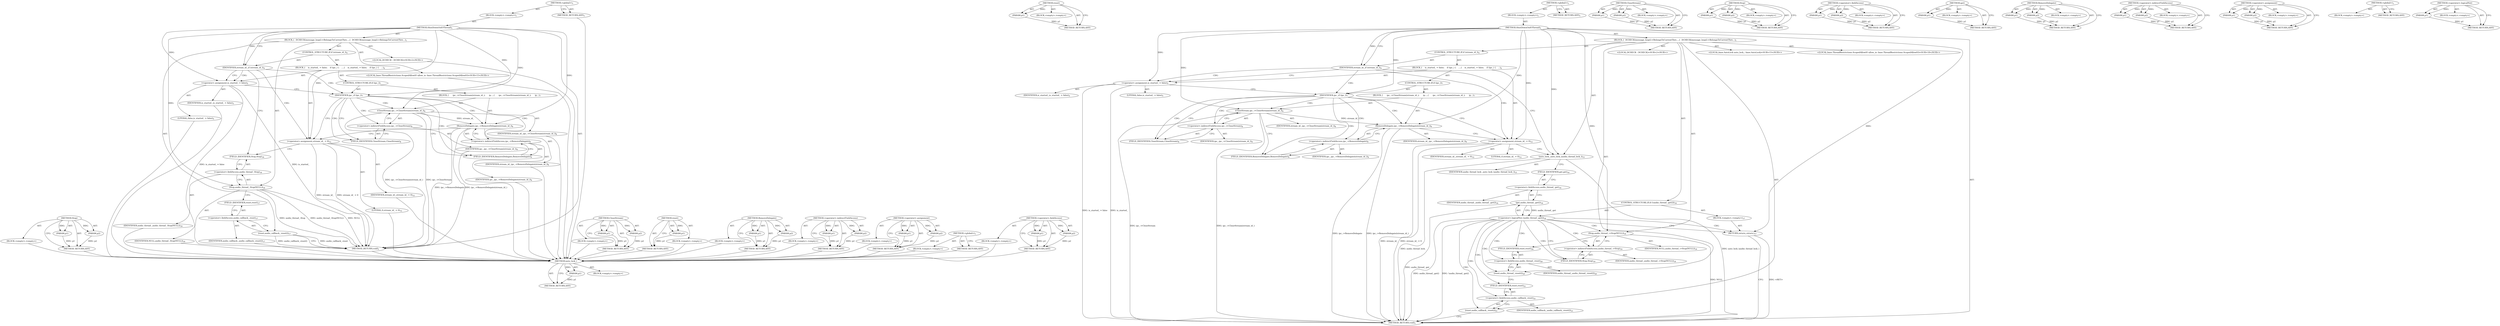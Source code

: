 digraph "&lt;operator&gt;.fieldAccess" {
vulnerable_103 [label=<(METHOD,auto_lock_)>];
vulnerable_104 [label=<(PARAM,p1)>];
vulnerable_105 [label=<(BLOCK,&lt;empty&gt;,&lt;empty&gt;)>];
vulnerable_106 [label=<(METHOD_RETURN,ANY)>];
vulnerable_125 [label=<(METHOD,reset)>];
vulnerable_126 [label=<(PARAM,p1)>];
vulnerable_127 [label=<(BLOCK,&lt;empty&gt;,&lt;empty&gt;)>];
vulnerable_128 [label=<(METHOD_RETURN,ANY)>];
vulnerable_6 [label=<(METHOD,&lt;global&gt;)<SUB>1</SUB>>];
vulnerable_7 [label=<(BLOCK,&lt;empty&gt;,&lt;empty&gt;)<SUB>1</SUB>>];
vulnerable_8 [label=<(METHOD,ShutDownOnIOThread)<SUB>1</SUB>>];
vulnerable_9 [label=<(BLOCK,{
  DCHECK(message_loop()-&gt;BelongsToCurrentThre...,{
  DCHECK(message_loop()-&gt;BelongsToCurrentThre...)<SUB>1</SUB>>];
vulnerable_10 [label="<(LOCAL,DCHECK : DCHECK)<SUB>2</SUB>>"];
vulnerable_11 [label=<(CONTROL_STRUCTURE,IF,if (stream_id_))<SUB>4</SUB>>];
vulnerable_12 [label=<(IDENTIFIER,stream_id_,if (stream_id_))<SUB>4</SUB>>];
vulnerable_13 [label=<(BLOCK,{
    is_started_ = false;

    if (ipc_) {
   ...,{
    is_started_ = false;

    if (ipc_) {
   ...)<SUB>4</SUB>>];
vulnerable_14 [label=<(&lt;operator&gt;.assignment,is_started_ = false)<SUB>5</SUB>>];
vulnerable_15 [label=<(IDENTIFIER,is_started_,is_started_ = false)<SUB>5</SUB>>];
vulnerable_16 [label=<(LITERAL,false,is_started_ = false)<SUB>5</SUB>>];
vulnerable_17 [label=<(CONTROL_STRUCTURE,IF,if (ipc_))<SUB>7</SUB>>];
vulnerable_18 [label=<(IDENTIFIER,ipc_,if (ipc_))<SUB>7</SUB>>];
vulnerable_19 [label=<(BLOCK,{
      ipc_-&gt;CloseStream(stream_id_);
      ip...,{
      ipc_-&gt;CloseStream(stream_id_);
      ip...)<SUB>7</SUB>>];
vulnerable_20 [label=<(CloseStream,ipc_-&gt;CloseStream(stream_id_))<SUB>8</SUB>>];
vulnerable_21 [label=<(&lt;operator&gt;.indirectFieldAccess,ipc_-&gt;CloseStream)<SUB>8</SUB>>];
vulnerable_22 [label=<(IDENTIFIER,ipc_,ipc_-&gt;CloseStream(stream_id_))<SUB>8</SUB>>];
vulnerable_23 [label=<(FIELD_IDENTIFIER,CloseStream,CloseStream)<SUB>8</SUB>>];
vulnerable_24 [label=<(IDENTIFIER,stream_id_,ipc_-&gt;CloseStream(stream_id_))<SUB>8</SUB>>];
vulnerable_25 [label=<(RemoveDelegate,ipc_-&gt;RemoveDelegate(stream_id_))<SUB>9</SUB>>];
vulnerable_26 [label=<(&lt;operator&gt;.indirectFieldAccess,ipc_-&gt;RemoveDelegate)<SUB>9</SUB>>];
vulnerable_27 [label=<(IDENTIFIER,ipc_,ipc_-&gt;RemoveDelegate(stream_id_))<SUB>9</SUB>>];
vulnerable_28 [label=<(FIELD_IDENTIFIER,RemoveDelegate,RemoveDelegate)<SUB>9</SUB>>];
vulnerable_29 [label=<(IDENTIFIER,stream_id_,ipc_-&gt;RemoveDelegate(stream_id_))<SUB>9</SUB>>];
vulnerable_30 [label=<(&lt;operator&gt;.assignment,stream_id_ = 0)<SUB>12</SUB>>];
vulnerable_31 [label=<(IDENTIFIER,stream_id_,stream_id_ = 0)<SUB>12</SUB>>];
vulnerable_32 [label=<(LITERAL,0,stream_id_ = 0)<SUB>12</SUB>>];
vulnerable_33 [label="<(LOCAL,base.AutoLock auto_lock_: base.AutoLock)<SUB>15</SUB>>"];
vulnerable_34 [label=<(auto_lock_,auto_lock_(audio_thread_lock_))<SUB>15</SUB>>];
vulnerable_35 [label=<(IDENTIFIER,audio_thread_lock_,auto_lock_(audio_thread_lock_))<SUB>15</SUB>>];
vulnerable_36 [label=<(CONTROL_STRUCTURE,IF,if (!audio_thread_.get()))<SUB>16</SUB>>];
vulnerable_37 [label=<(&lt;operator&gt;.logicalNot,!audio_thread_.get())<SUB>16</SUB>>];
vulnerable_38 [label=<(get,audio_thread_.get())<SUB>16</SUB>>];
vulnerable_39 [label=<(&lt;operator&gt;.fieldAccess,audio_thread_.get)<SUB>16</SUB>>];
vulnerable_40 [label=<(IDENTIFIER,audio_thread_,audio_thread_.get())<SUB>16</SUB>>];
vulnerable_41 [label=<(FIELD_IDENTIFIER,get,get)<SUB>16</SUB>>];
vulnerable_42 [label=<(BLOCK,&lt;empty&gt;,&lt;empty&gt;)<SUB>17</SUB>>];
vulnerable_43 [label=<(RETURN,return;,return;)<SUB>17</SUB>>];
vulnerable_44 [label="<(LOCAL,base.ThreadRestrictions.ScopedAllowIO allow_io: base.ThreadRestrictions.ScopedAllowIO)<SUB>18</SUB>>"];
vulnerable_45 [label=<(Stop,audio_thread_-&gt;Stop(NULL))<SUB>19</SUB>>];
vulnerable_46 [label=<(&lt;operator&gt;.indirectFieldAccess,audio_thread_-&gt;Stop)<SUB>19</SUB>>];
vulnerable_47 [label=<(IDENTIFIER,audio_thread_,audio_thread_-&gt;Stop(NULL))<SUB>19</SUB>>];
vulnerable_48 [label=<(FIELD_IDENTIFIER,Stop,Stop)<SUB>19</SUB>>];
vulnerable_49 [label=<(IDENTIFIER,NULL,audio_thread_-&gt;Stop(NULL))<SUB>19</SUB>>];
vulnerable_50 [label=<(reset,audio_thread_.reset())<SUB>20</SUB>>];
vulnerable_51 [label=<(&lt;operator&gt;.fieldAccess,audio_thread_.reset)<SUB>20</SUB>>];
vulnerable_52 [label=<(IDENTIFIER,audio_thread_,audio_thread_.reset())<SUB>20</SUB>>];
vulnerable_53 [label=<(FIELD_IDENTIFIER,reset,reset)<SUB>20</SUB>>];
vulnerable_54 [label=<(reset,audio_callback_.reset())<SUB>21</SUB>>];
vulnerable_55 [label=<(&lt;operator&gt;.fieldAccess,audio_callback_.reset)<SUB>21</SUB>>];
vulnerable_56 [label=<(IDENTIFIER,audio_callback_,audio_callback_.reset())<SUB>21</SUB>>];
vulnerable_57 [label=<(FIELD_IDENTIFIER,reset,reset)<SUB>21</SUB>>];
vulnerable_58 [label=<(METHOD_RETURN,void)<SUB>1</SUB>>];
vulnerable_60 [label=<(METHOD_RETURN,ANY)<SUB>1</SUB>>];
vulnerable_88 [label=<(METHOD,CloseStream)>];
vulnerable_89 [label=<(PARAM,p1)>];
vulnerable_90 [label=<(PARAM,p2)>];
vulnerable_91 [label=<(BLOCK,&lt;empty&gt;,&lt;empty&gt;)>];
vulnerable_92 [label=<(METHOD_RETURN,ANY)>];
vulnerable_120 [label=<(METHOD,Stop)>];
vulnerable_121 [label=<(PARAM,p1)>];
vulnerable_122 [label=<(PARAM,p2)>];
vulnerable_123 [label=<(BLOCK,&lt;empty&gt;,&lt;empty&gt;)>];
vulnerable_124 [label=<(METHOD_RETURN,ANY)>];
vulnerable_115 [label=<(METHOD,&lt;operator&gt;.fieldAccess)>];
vulnerable_116 [label=<(PARAM,p1)>];
vulnerable_117 [label=<(PARAM,p2)>];
vulnerable_118 [label=<(BLOCK,&lt;empty&gt;,&lt;empty&gt;)>];
vulnerable_119 [label=<(METHOD_RETURN,ANY)>];
vulnerable_111 [label=<(METHOD,get)>];
vulnerable_112 [label=<(PARAM,p1)>];
vulnerable_113 [label=<(BLOCK,&lt;empty&gt;,&lt;empty&gt;)>];
vulnerable_114 [label=<(METHOD_RETURN,ANY)>];
vulnerable_98 [label=<(METHOD,RemoveDelegate)>];
vulnerable_99 [label=<(PARAM,p1)>];
vulnerable_100 [label=<(PARAM,p2)>];
vulnerable_101 [label=<(BLOCK,&lt;empty&gt;,&lt;empty&gt;)>];
vulnerable_102 [label=<(METHOD_RETURN,ANY)>];
vulnerable_93 [label=<(METHOD,&lt;operator&gt;.indirectFieldAccess)>];
vulnerable_94 [label=<(PARAM,p1)>];
vulnerable_95 [label=<(PARAM,p2)>];
vulnerable_96 [label=<(BLOCK,&lt;empty&gt;,&lt;empty&gt;)>];
vulnerable_97 [label=<(METHOD_RETURN,ANY)>];
vulnerable_83 [label=<(METHOD,&lt;operator&gt;.assignment)>];
vulnerable_84 [label=<(PARAM,p1)>];
vulnerable_85 [label=<(PARAM,p2)>];
vulnerable_86 [label=<(BLOCK,&lt;empty&gt;,&lt;empty&gt;)>];
vulnerable_87 [label=<(METHOD_RETURN,ANY)>];
vulnerable_77 [label=<(METHOD,&lt;global&gt;)<SUB>1</SUB>>];
vulnerable_78 [label=<(BLOCK,&lt;empty&gt;,&lt;empty&gt;)>];
vulnerable_79 [label=<(METHOD_RETURN,ANY)>];
vulnerable_107 [label=<(METHOD,&lt;operator&gt;.logicalNot)>];
vulnerable_108 [label=<(PARAM,p1)>];
vulnerable_109 [label=<(BLOCK,&lt;empty&gt;,&lt;empty&gt;)>];
vulnerable_110 [label=<(METHOD_RETURN,ANY)>];
fixed_86 [label=<(METHOD,Stop)>];
fixed_87 [label=<(PARAM,p1)>];
fixed_88 [label=<(PARAM,p2)>];
fixed_89 [label=<(BLOCK,&lt;empty&gt;,&lt;empty&gt;)>];
fixed_90 [label=<(METHOD_RETURN,ANY)>];
fixed_6 [label=<(METHOD,&lt;global&gt;)<SUB>1</SUB>>];
fixed_7 [label=<(BLOCK,&lt;empty&gt;,&lt;empty&gt;)<SUB>1</SUB>>];
fixed_8 [label=<(METHOD,ShutDownOnIOThread)<SUB>1</SUB>>];
fixed_9 [label=<(BLOCK,{
  DCHECK(message_loop()-&gt;BelongsToCurrentThre...,{
  DCHECK(message_loop()-&gt;BelongsToCurrentThre...)<SUB>1</SUB>>];
fixed_10 [label="<(LOCAL,DCHECK : DCHECK)<SUB>2</SUB>>"];
fixed_11 [label=<(CONTROL_STRUCTURE,IF,if (stream_id_))<SUB>4</SUB>>];
fixed_12 [label=<(IDENTIFIER,stream_id_,if (stream_id_))<SUB>4</SUB>>];
fixed_13 [label=<(BLOCK,{
    is_started_ = false;

    if (ipc_) {
   ...,{
    is_started_ = false;

    if (ipc_) {
   ...)<SUB>4</SUB>>];
fixed_14 [label=<(&lt;operator&gt;.assignment,is_started_ = false)<SUB>5</SUB>>];
fixed_15 [label=<(IDENTIFIER,is_started_,is_started_ = false)<SUB>5</SUB>>];
fixed_16 [label=<(LITERAL,false,is_started_ = false)<SUB>5</SUB>>];
fixed_17 [label=<(CONTROL_STRUCTURE,IF,if (ipc_))<SUB>7</SUB>>];
fixed_18 [label=<(IDENTIFIER,ipc_,if (ipc_))<SUB>7</SUB>>];
fixed_19 [label=<(BLOCK,{
      ipc_-&gt;CloseStream(stream_id_);
      ip...,{
      ipc_-&gt;CloseStream(stream_id_);
      ip...)<SUB>7</SUB>>];
fixed_20 [label=<(CloseStream,ipc_-&gt;CloseStream(stream_id_))<SUB>8</SUB>>];
fixed_21 [label=<(&lt;operator&gt;.indirectFieldAccess,ipc_-&gt;CloseStream)<SUB>8</SUB>>];
fixed_22 [label=<(IDENTIFIER,ipc_,ipc_-&gt;CloseStream(stream_id_))<SUB>8</SUB>>];
fixed_23 [label=<(FIELD_IDENTIFIER,CloseStream,CloseStream)<SUB>8</SUB>>];
fixed_24 [label=<(IDENTIFIER,stream_id_,ipc_-&gt;CloseStream(stream_id_))<SUB>8</SUB>>];
fixed_25 [label=<(RemoveDelegate,ipc_-&gt;RemoveDelegate(stream_id_))<SUB>9</SUB>>];
fixed_26 [label=<(&lt;operator&gt;.indirectFieldAccess,ipc_-&gt;RemoveDelegate)<SUB>9</SUB>>];
fixed_27 [label=<(IDENTIFIER,ipc_,ipc_-&gt;RemoveDelegate(stream_id_))<SUB>9</SUB>>];
fixed_28 [label=<(FIELD_IDENTIFIER,RemoveDelegate,RemoveDelegate)<SUB>9</SUB>>];
fixed_29 [label=<(IDENTIFIER,stream_id_,ipc_-&gt;RemoveDelegate(stream_id_))<SUB>9</SUB>>];
fixed_30 [label=<(&lt;operator&gt;.assignment,stream_id_ = 0)<SUB>12</SUB>>];
fixed_31 [label=<(IDENTIFIER,stream_id_,stream_id_ = 0)<SUB>12</SUB>>];
fixed_32 [label=<(LITERAL,0,stream_id_ = 0)<SUB>12</SUB>>];
fixed_33 [label="<(LOCAL,base.ThreadRestrictions.ScopedAllowIO allow_io: base.ThreadRestrictions.ScopedAllowIO)<SUB>15</SUB>>"];
fixed_34 [label=<(Stop,audio_thread_.Stop(NULL))<SUB>16</SUB>>];
fixed_35 [label=<(&lt;operator&gt;.fieldAccess,audio_thread_.Stop)<SUB>16</SUB>>];
fixed_36 [label=<(IDENTIFIER,audio_thread_,audio_thread_.Stop(NULL))<SUB>16</SUB>>];
fixed_37 [label=<(FIELD_IDENTIFIER,Stop,Stop)<SUB>16</SUB>>];
fixed_38 [label=<(IDENTIFIER,NULL,audio_thread_.Stop(NULL))<SUB>16</SUB>>];
fixed_39 [label=<(reset,audio_callback_.reset())<SUB>17</SUB>>];
fixed_40 [label=<(&lt;operator&gt;.fieldAccess,audio_callback_.reset)<SUB>17</SUB>>];
fixed_41 [label=<(IDENTIFIER,audio_callback_,audio_callback_.reset())<SUB>17</SUB>>];
fixed_42 [label=<(FIELD_IDENTIFIER,reset,reset)<SUB>17</SUB>>];
fixed_43 [label=<(METHOD_RETURN,void)<SUB>1</SUB>>];
fixed_45 [label=<(METHOD_RETURN,ANY)<SUB>1</SUB>>];
fixed_71 [label=<(METHOD,CloseStream)>];
fixed_72 [label=<(PARAM,p1)>];
fixed_73 [label=<(PARAM,p2)>];
fixed_74 [label=<(BLOCK,&lt;empty&gt;,&lt;empty&gt;)>];
fixed_75 [label=<(METHOD_RETURN,ANY)>];
fixed_96 [label=<(METHOD,reset)>];
fixed_97 [label=<(PARAM,p1)>];
fixed_98 [label=<(BLOCK,&lt;empty&gt;,&lt;empty&gt;)>];
fixed_99 [label=<(METHOD_RETURN,ANY)>];
fixed_81 [label=<(METHOD,RemoveDelegate)>];
fixed_82 [label=<(PARAM,p1)>];
fixed_83 [label=<(PARAM,p2)>];
fixed_84 [label=<(BLOCK,&lt;empty&gt;,&lt;empty&gt;)>];
fixed_85 [label=<(METHOD_RETURN,ANY)>];
fixed_76 [label=<(METHOD,&lt;operator&gt;.indirectFieldAccess)>];
fixed_77 [label=<(PARAM,p1)>];
fixed_78 [label=<(PARAM,p2)>];
fixed_79 [label=<(BLOCK,&lt;empty&gt;,&lt;empty&gt;)>];
fixed_80 [label=<(METHOD_RETURN,ANY)>];
fixed_66 [label=<(METHOD,&lt;operator&gt;.assignment)>];
fixed_67 [label=<(PARAM,p1)>];
fixed_68 [label=<(PARAM,p2)>];
fixed_69 [label=<(BLOCK,&lt;empty&gt;,&lt;empty&gt;)>];
fixed_70 [label=<(METHOD_RETURN,ANY)>];
fixed_60 [label=<(METHOD,&lt;global&gt;)<SUB>1</SUB>>];
fixed_61 [label=<(BLOCK,&lt;empty&gt;,&lt;empty&gt;)>];
fixed_62 [label=<(METHOD_RETURN,ANY)>];
fixed_91 [label=<(METHOD,&lt;operator&gt;.fieldAccess)>];
fixed_92 [label=<(PARAM,p1)>];
fixed_93 [label=<(PARAM,p2)>];
fixed_94 [label=<(BLOCK,&lt;empty&gt;,&lt;empty&gt;)>];
fixed_95 [label=<(METHOD_RETURN,ANY)>];
vulnerable_103 -> vulnerable_104  [key=0, label="AST: "];
vulnerable_103 -> vulnerable_104  [key=1, label="DDG: "];
vulnerable_103 -> vulnerable_105  [key=0, label="AST: "];
vulnerable_103 -> vulnerable_106  [key=0, label="AST: "];
vulnerable_103 -> vulnerable_106  [key=1, label="CFG: "];
vulnerable_104 -> vulnerable_106  [key=0, label="DDG: p1"];
vulnerable_125 -> vulnerable_126  [key=0, label="AST: "];
vulnerable_125 -> vulnerable_126  [key=1, label="DDG: "];
vulnerable_125 -> vulnerable_127  [key=0, label="AST: "];
vulnerable_125 -> vulnerable_128  [key=0, label="AST: "];
vulnerable_125 -> vulnerable_128  [key=1, label="CFG: "];
vulnerable_126 -> vulnerable_128  [key=0, label="DDG: p1"];
vulnerable_6 -> vulnerable_7  [key=0, label="AST: "];
vulnerable_6 -> vulnerable_60  [key=0, label="AST: "];
vulnerable_6 -> vulnerable_60  [key=1, label="CFG: "];
vulnerable_7 -> vulnerable_8  [key=0, label="AST: "];
vulnerable_8 -> vulnerable_9  [key=0, label="AST: "];
vulnerable_8 -> vulnerable_58  [key=0, label="AST: "];
vulnerable_8 -> vulnerable_12  [key=0, label="CFG: "];
vulnerable_8 -> vulnerable_12  [key=1, label="DDG: "];
vulnerable_8 -> vulnerable_34  [key=0, label="DDG: "];
vulnerable_8 -> vulnerable_45  [key=0, label="DDG: "];
vulnerable_8 -> vulnerable_14  [key=0, label="DDG: "];
vulnerable_8 -> vulnerable_30  [key=0, label="DDG: "];
vulnerable_8 -> vulnerable_43  [key=0, label="DDG: "];
vulnerable_8 -> vulnerable_18  [key=0, label="DDG: "];
vulnerable_8 -> vulnerable_20  [key=0, label="DDG: "];
vulnerable_8 -> vulnerable_25  [key=0, label="DDG: "];
vulnerable_9 -> vulnerable_10  [key=0, label="AST: "];
vulnerable_9 -> vulnerable_11  [key=0, label="AST: "];
vulnerable_9 -> vulnerable_33  [key=0, label="AST: "];
vulnerable_9 -> vulnerable_34  [key=0, label="AST: "];
vulnerable_9 -> vulnerable_36  [key=0, label="AST: "];
vulnerable_9 -> vulnerable_44  [key=0, label="AST: "];
vulnerable_9 -> vulnerable_45  [key=0, label="AST: "];
vulnerable_9 -> vulnerable_50  [key=0, label="AST: "];
vulnerable_9 -> vulnerable_54  [key=0, label="AST: "];
vulnerable_11 -> vulnerable_12  [key=0, label="AST: "];
vulnerable_11 -> vulnerable_13  [key=0, label="AST: "];
vulnerable_12 -> vulnerable_14  [key=0, label="CFG: "];
vulnerable_12 -> vulnerable_14  [key=1, label="CDG: "];
vulnerable_12 -> vulnerable_34  [key=0, label="CFG: "];
vulnerable_12 -> vulnerable_30  [key=0, label="CDG: "];
vulnerable_12 -> vulnerable_18  [key=0, label="CDG: "];
vulnerable_13 -> vulnerable_14  [key=0, label="AST: "];
vulnerable_13 -> vulnerable_17  [key=0, label="AST: "];
vulnerable_13 -> vulnerable_30  [key=0, label="AST: "];
vulnerable_14 -> vulnerable_15  [key=0, label="AST: "];
vulnerable_14 -> vulnerable_16  [key=0, label="AST: "];
vulnerable_14 -> vulnerable_18  [key=0, label="CFG: "];
vulnerable_14 -> vulnerable_58  [key=0, label="DDG: is_started_ = false"];
vulnerable_14 -> vulnerable_58  [key=1, label="DDG: is_started_"];
vulnerable_17 -> vulnerable_18  [key=0, label="AST: "];
vulnerable_17 -> vulnerable_19  [key=0, label="AST: "];
vulnerable_18 -> vulnerable_23  [key=0, label="CFG: "];
vulnerable_18 -> vulnerable_23  [key=1, label="CDG: "];
vulnerable_18 -> vulnerable_30  [key=0, label="CFG: "];
vulnerable_18 -> vulnerable_21  [key=0, label="CDG: "];
vulnerable_18 -> vulnerable_26  [key=0, label="CDG: "];
vulnerable_18 -> vulnerable_28  [key=0, label="CDG: "];
vulnerable_18 -> vulnerable_20  [key=0, label="CDG: "];
vulnerable_18 -> vulnerable_25  [key=0, label="CDG: "];
vulnerable_19 -> vulnerable_20  [key=0, label="AST: "];
vulnerable_19 -> vulnerable_25  [key=0, label="AST: "];
vulnerable_20 -> vulnerable_21  [key=0, label="AST: "];
vulnerable_20 -> vulnerable_24  [key=0, label="AST: "];
vulnerable_20 -> vulnerable_28  [key=0, label="CFG: "];
vulnerable_20 -> vulnerable_58  [key=0, label="DDG: ipc_-&gt;CloseStream"];
vulnerable_20 -> vulnerable_58  [key=1, label="DDG: ipc_-&gt;CloseStream(stream_id_)"];
vulnerable_20 -> vulnerable_25  [key=0, label="DDG: stream_id_"];
vulnerable_21 -> vulnerable_22  [key=0, label="AST: "];
vulnerable_21 -> vulnerable_23  [key=0, label="AST: "];
vulnerable_21 -> vulnerable_20  [key=0, label="CFG: "];
vulnerable_23 -> vulnerable_21  [key=0, label="CFG: "];
vulnerable_25 -> vulnerable_26  [key=0, label="AST: "];
vulnerable_25 -> vulnerable_29  [key=0, label="AST: "];
vulnerable_25 -> vulnerable_30  [key=0, label="CFG: "];
vulnerable_25 -> vulnerable_58  [key=0, label="DDG: ipc_-&gt;RemoveDelegate"];
vulnerable_25 -> vulnerable_58  [key=1, label="DDG: ipc_-&gt;RemoveDelegate(stream_id_)"];
vulnerable_26 -> vulnerable_27  [key=0, label="AST: "];
vulnerable_26 -> vulnerable_28  [key=0, label="AST: "];
vulnerable_26 -> vulnerable_25  [key=0, label="CFG: "];
vulnerable_28 -> vulnerable_26  [key=0, label="CFG: "];
vulnerable_30 -> vulnerable_31  [key=0, label="AST: "];
vulnerable_30 -> vulnerable_32  [key=0, label="AST: "];
vulnerable_30 -> vulnerable_34  [key=0, label="CFG: "];
vulnerable_30 -> vulnerable_58  [key=0, label="DDG: stream_id_"];
vulnerable_30 -> vulnerable_58  [key=1, label="DDG: stream_id_ = 0"];
vulnerable_34 -> vulnerable_35  [key=0, label="AST: "];
vulnerable_34 -> vulnerable_41  [key=0, label="CFG: "];
vulnerable_34 -> vulnerable_58  [key=0, label="DDG: auto_lock_(audio_thread_lock_)"];
vulnerable_34 -> vulnerable_58  [key=1, label="DDG: audio_thread_lock_"];
vulnerable_36 -> vulnerable_37  [key=0, label="AST: "];
vulnerable_36 -> vulnerable_42  [key=0, label="AST: "];
vulnerable_37 -> vulnerable_38  [key=0, label="AST: "];
vulnerable_37 -> vulnerable_43  [key=0, label="CFG: "];
vulnerable_37 -> vulnerable_43  [key=1, label="CDG: "];
vulnerable_37 -> vulnerable_48  [key=0, label="CFG: "];
vulnerable_37 -> vulnerable_48  [key=1, label="CDG: "];
vulnerable_37 -> vulnerable_58  [key=0, label="DDG: audio_thread_.get()"];
vulnerable_37 -> vulnerable_58  [key=1, label="DDG: !audio_thread_.get()"];
vulnerable_37 -> vulnerable_51  [key=0, label="CDG: "];
vulnerable_37 -> vulnerable_57  [key=0, label="CDG: "];
vulnerable_37 -> vulnerable_46  [key=0, label="CDG: "];
vulnerable_37 -> vulnerable_53  [key=0, label="CDG: "];
vulnerable_37 -> vulnerable_45  [key=0, label="CDG: "];
vulnerable_37 -> vulnerable_50  [key=0, label="CDG: "];
vulnerable_37 -> vulnerable_55  [key=0, label="CDG: "];
vulnerable_37 -> vulnerable_54  [key=0, label="CDG: "];
vulnerable_38 -> vulnerable_39  [key=0, label="AST: "];
vulnerable_38 -> vulnerable_37  [key=0, label="CFG: "];
vulnerable_38 -> vulnerable_37  [key=1, label="DDG: audio_thread_.get"];
vulnerable_38 -> vulnerable_58  [key=0, label="DDG: audio_thread_.get"];
vulnerable_39 -> vulnerable_40  [key=0, label="AST: "];
vulnerable_39 -> vulnerable_41  [key=0, label="AST: "];
vulnerable_39 -> vulnerable_38  [key=0, label="CFG: "];
vulnerable_41 -> vulnerable_39  [key=0, label="CFG: "];
vulnerable_42 -> vulnerable_43  [key=0, label="AST: "];
vulnerable_43 -> vulnerable_58  [key=0, label="CFG: "];
vulnerable_43 -> vulnerable_58  [key=1, label="DDG: &lt;RET&gt;"];
vulnerable_45 -> vulnerable_46  [key=0, label="AST: "];
vulnerable_45 -> vulnerable_49  [key=0, label="AST: "];
vulnerable_45 -> vulnerable_53  [key=0, label="CFG: "];
vulnerable_45 -> vulnerable_58  [key=0, label="DDG: NULL"];
vulnerable_46 -> vulnerable_47  [key=0, label="AST: "];
vulnerable_46 -> vulnerable_48  [key=0, label="AST: "];
vulnerable_46 -> vulnerable_45  [key=0, label="CFG: "];
vulnerable_48 -> vulnerable_46  [key=0, label="CFG: "];
vulnerable_50 -> vulnerable_51  [key=0, label="AST: "];
vulnerable_50 -> vulnerable_57  [key=0, label="CFG: "];
vulnerable_51 -> vulnerable_52  [key=0, label="AST: "];
vulnerable_51 -> vulnerable_53  [key=0, label="AST: "];
vulnerable_51 -> vulnerable_50  [key=0, label="CFG: "];
vulnerable_53 -> vulnerable_51  [key=0, label="CFG: "];
vulnerable_54 -> vulnerable_55  [key=0, label="AST: "];
vulnerable_54 -> vulnerable_58  [key=0, label="CFG: "];
vulnerable_55 -> vulnerable_56  [key=0, label="AST: "];
vulnerable_55 -> vulnerable_57  [key=0, label="AST: "];
vulnerable_55 -> vulnerable_54  [key=0, label="CFG: "];
vulnerable_57 -> vulnerable_55  [key=0, label="CFG: "];
vulnerable_88 -> vulnerable_89  [key=0, label="AST: "];
vulnerable_88 -> vulnerable_89  [key=1, label="DDG: "];
vulnerable_88 -> vulnerable_91  [key=0, label="AST: "];
vulnerable_88 -> vulnerable_90  [key=0, label="AST: "];
vulnerable_88 -> vulnerable_90  [key=1, label="DDG: "];
vulnerable_88 -> vulnerable_92  [key=0, label="AST: "];
vulnerable_88 -> vulnerable_92  [key=1, label="CFG: "];
vulnerable_89 -> vulnerable_92  [key=0, label="DDG: p1"];
vulnerable_90 -> vulnerable_92  [key=0, label="DDG: p2"];
vulnerable_120 -> vulnerable_121  [key=0, label="AST: "];
vulnerable_120 -> vulnerable_121  [key=1, label="DDG: "];
vulnerable_120 -> vulnerable_123  [key=0, label="AST: "];
vulnerable_120 -> vulnerable_122  [key=0, label="AST: "];
vulnerable_120 -> vulnerable_122  [key=1, label="DDG: "];
vulnerable_120 -> vulnerable_124  [key=0, label="AST: "];
vulnerable_120 -> vulnerable_124  [key=1, label="CFG: "];
vulnerable_121 -> vulnerable_124  [key=0, label="DDG: p1"];
vulnerable_122 -> vulnerable_124  [key=0, label="DDG: p2"];
vulnerable_115 -> vulnerable_116  [key=0, label="AST: "];
vulnerable_115 -> vulnerable_116  [key=1, label="DDG: "];
vulnerable_115 -> vulnerable_118  [key=0, label="AST: "];
vulnerable_115 -> vulnerable_117  [key=0, label="AST: "];
vulnerable_115 -> vulnerable_117  [key=1, label="DDG: "];
vulnerable_115 -> vulnerable_119  [key=0, label="AST: "];
vulnerable_115 -> vulnerable_119  [key=1, label="CFG: "];
vulnerable_116 -> vulnerable_119  [key=0, label="DDG: p1"];
vulnerable_117 -> vulnerable_119  [key=0, label="DDG: p2"];
vulnerable_111 -> vulnerable_112  [key=0, label="AST: "];
vulnerable_111 -> vulnerable_112  [key=1, label="DDG: "];
vulnerable_111 -> vulnerable_113  [key=0, label="AST: "];
vulnerable_111 -> vulnerable_114  [key=0, label="AST: "];
vulnerable_111 -> vulnerable_114  [key=1, label="CFG: "];
vulnerable_112 -> vulnerable_114  [key=0, label="DDG: p1"];
vulnerable_98 -> vulnerable_99  [key=0, label="AST: "];
vulnerable_98 -> vulnerable_99  [key=1, label="DDG: "];
vulnerable_98 -> vulnerable_101  [key=0, label="AST: "];
vulnerable_98 -> vulnerable_100  [key=0, label="AST: "];
vulnerable_98 -> vulnerable_100  [key=1, label="DDG: "];
vulnerable_98 -> vulnerable_102  [key=0, label="AST: "];
vulnerable_98 -> vulnerable_102  [key=1, label="CFG: "];
vulnerable_99 -> vulnerable_102  [key=0, label="DDG: p1"];
vulnerable_100 -> vulnerable_102  [key=0, label="DDG: p2"];
vulnerable_93 -> vulnerable_94  [key=0, label="AST: "];
vulnerable_93 -> vulnerable_94  [key=1, label="DDG: "];
vulnerable_93 -> vulnerable_96  [key=0, label="AST: "];
vulnerable_93 -> vulnerable_95  [key=0, label="AST: "];
vulnerable_93 -> vulnerable_95  [key=1, label="DDG: "];
vulnerable_93 -> vulnerable_97  [key=0, label="AST: "];
vulnerable_93 -> vulnerable_97  [key=1, label="CFG: "];
vulnerable_94 -> vulnerable_97  [key=0, label="DDG: p1"];
vulnerable_95 -> vulnerable_97  [key=0, label="DDG: p2"];
vulnerable_83 -> vulnerable_84  [key=0, label="AST: "];
vulnerable_83 -> vulnerable_84  [key=1, label="DDG: "];
vulnerable_83 -> vulnerable_86  [key=0, label="AST: "];
vulnerable_83 -> vulnerable_85  [key=0, label="AST: "];
vulnerable_83 -> vulnerable_85  [key=1, label="DDG: "];
vulnerable_83 -> vulnerable_87  [key=0, label="AST: "];
vulnerable_83 -> vulnerable_87  [key=1, label="CFG: "];
vulnerable_84 -> vulnerable_87  [key=0, label="DDG: p1"];
vulnerable_85 -> vulnerable_87  [key=0, label="DDG: p2"];
vulnerable_77 -> vulnerable_78  [key=0, label="AST: "];
vulnerable_77 -> vulnerable_79  [key=0, label="AST: "];
vulnerable_77 -> vulnerable_79  [key=1, label="CFG: "];
vulnerable_107 -> vulnerable_108  [key=0, label="AST: "];
vulnerable_107 -> vulnerable_108  [key=1, label="DDG: "];
vulnerable_107 -> vulnerable_109  [key=0, label="AST: "];
vulnerable_107 -> vulnerable_110  [key=0, label="AST: "];
vulnerable_107 -> vulnerable_110  [key=1, label="CFG: "];
vulnerable_108 -> vulnerable_110  [key=0, label="DDG: p1"];
fixed_86 -> fixed_87  [key=0, label="AST: "];
fixed_86 -> fixed_87  [key=1, label="DDG: "];
fixed_86 -> fixed_89  [key=0, label="AST: "];
fixed_86 -> fixed_88  [key=0, label="AST: "];
fixed_86 -> fixed_88  [key=1, label="DDG: "];
fixed_86 -> fixed_90  [key=0, label="AST: "];
fixed_86 -> fixed_90  [key=1, label="CFG: "];
fixed_87 -> fixed_90  [key=0, label="DDG: p1"];
fixed_88 -> fixed_90  [key=0, label="DDG: p2"];
fixed_89 -> vulnerable_103  [key=0];
fixed_90 -> vulnerable_103  [key=0];
fixed_6 -> fixed_7  [key=0, label="AST: "];
fixed_6 -> fixed_45  [key=0, label="AST: "];
fixed_6 -> fixed_45  [key=1, label="CFG: "];
fixed_7 -> fixed_8  [key=0, label="AST: "];
fixed_8 -> fixed_9  [key=0, label="AST: "];
fixed_8 -> fixed_43  [key=0, label="AST: "];
fixed_8 -> fixed_12  [key=0, label="CFG: "];
fixed_8 -> fixed_12  [key=1, label="DDG: "];
fixed_8 -> fixed_34  [key=0, label="DDG: "];
fixed_8 -> fixed_14  [key=0, label="DDG: "];
fixed_8 -> fixed_30  [key=0, label="DDG: "];
fixed_8 -> fixed_18  [key=0, label="DDG: "];
fixed_8 -> fixed_20  [key=0, label="DDG: "];
fixed_8 -> fixed_25  [key=0, label="DDG: "];
fixed_9 -> fixed_10  [key=0, label="AST: "];
fixed_9 -> fixed_11  [key=0, label="AST: "];
fixed_9 -> fixed_33  [key=0, label="AST: "];
fixed_9 -> fixed_34  [key=0, label="AST: "];
fixed_9 -> fixed_39  [key=0, label="AST: "];
fixed_10 -> vulnerable_103  [key=0];
fixed_11 -> fixed_12  [key=0, label="AST: "];
fixed_11 -> fixed_13  [key=0, label="AST: "];
fixed_12 -> fixed_14  [key=0, label="CFG: "];
fixed_12 -> fixed_14  [key=1, label="CDG: "];
fixed_12 -> fixed_37  [key=0, label="CFG: "];
fixed_12 -> fixed_30  [key=0, label="CDG: "];
fixed_12 -> fixed_18  [key=0, label="CDG: "];
fixed_13 -> fixed_14  [key=0, label="AST: "];
fixed_13 -> fixed_17  [key=0, label="AST: "];
fixed_13 -> fixed_30  [key=0, label="AST: "];
fixed_14 -> fixed_15  [key=0, label="AST: "];
fixed_14 -> fixed_16  [key=0, label="AST: "];
fixed_14 -> fixed_18  [key=0, label="CFG: "];
fixed_14 -> fixed_43  [key=0, label="DDG: is_started_ = false"];
fixed_14 -> fixed_43  [key=1, label="DDG: is_started_"];
fixed_15 -> vulnerable_103  [key=0];
fixed_16 -> vulnerable_103  [key=0];
fixed_17 -> fixed_18  [key=0, label="AST: "];
fixed_17 -> fixed_19  [key=0, label="AST: "];
fixed_18 -> fixed_23  [key=0, label="CFG: "];
fixed_18 -> fixed_23  [key=1, label="CDG: "];
fixed_18 -> fixed_30  [key=0, label="CFG: "];
fixed_18 -> fixed_21  [key=0, label="CDG: "];
fixed_18 -> fixed_26  [key=0, label="CDG: "];
fixed_18 -> fixed_28  [key=0, label="CDG: "];
fixed_18 -> fixed_20  [key=0, label="CDG: "];
fixed_18 -> fixed_25  [key=0, label="CDG: "];
fixed_19 -> fixed_20  [key=0, label="AST: "];
fixed_19 -> fixed_25  [key=0, label="AST: "];
fixed_20 -> fixed_21  [key=0, label="AST: "];
fixed_20 -> fixed_24  [key=0, label="AST: "];
fixed_20 -> fixed_28  [key=0, label="CFG: "];
fixed_20 -> fixed_43  [key=0, label="DDG: ipc_-&gt;CloseStream"];
fixed_20 -> fixed_43  [key=1, label="DDG: ipc_-&gt;CloseStream(stream_id_)"];
fixed_20 -> fixed_25  [key=0, label="DDG: stream_id_"];
fixed_21 -> fixed_22  [key=0, label="AST: "];
fixed_21 -> fixed_23  [key=0, label="AST: "];
fixed_21 -> fixed_20  [key=0, label="CFG: "];
fixed_22 -> vulnerable_103  [key=0];
fixed_23 -> fixed_21  [key=0, label="CFG: "];
fixed_24 -> vulnerable_103  [key=0];
fixed_25 -> fixed_26  [key=0, label="AST: "];
fixed_25 -> fixed_29  [key=0, label="AST: "];
fixed_25 -> fixed_30  [key=0, label="CFG: "];
fixed_25 -> fixed_43  [key=0, label="DDG: ipc_-&gt;RemoveDelegate"];
fixed_25 -> fixed_43  [key=1, label="DDG: ipc_-&gt;RemoveDelegate(stream_id_)"];
fixed_26 -> fixed_27  [key=0, label="AST: "];
fixed_26 -> fixed_28  [key=0, label="AST: "];
fixed_26 -> fixed_25  [key=0, label="CFG: "];
fixed_27 -> vulnerable_103  [key=0];
fixed_28 -> fixed_26  [key=0, label="CFG: "];
fixed_29 -> vulnerable_103  [key=0];
fixed_30 -> fixed_31  [key=0, label="AST: "];
fixed_30 -> fixed_32  [key=0, label="AST: "];
fixed_30 -> fixed_37  [key=0, label="CFG: "];
fixed_30 -> fixed_43  [key=0, label="DDG: stream_id_"];
fixed_30 -> fixed_43  [key=1, label="DDG: stream_id_ = 0"];
fixed_31 -> vulnerable_103  [key=0];
fixed_32 -> vulnerable_103  [key=0];
fixed_33 -> vulnerable_103  [key=0];
fixed_34 -> fixed_35  [key=0, label="AST: "];
fixed_34 -> fixed_38  [key=0, label="AST: "];
fixed_34 -> fixed_42  [key=0, label="CFG: "];
fixed_34 -> fixed_43  [key=0, label="DDG: audio_thread_.Stop"];
fixed_34 -> fixed_43  [key=1, label="DDG: audio_thread_.Stop(NULL)"];
fixed_34 -> fixed_43  [key=2, label="DDG: NULL"];
fixed_35 -> fixed_36  [key=0, label="AST: "];
fixed_35 -> fixed_37  [key=0, label="AST: "];
fixed_35 -> fixed_34  [key=0, label="CFG: "];
fixed_36 -> vulnerable_103  [key=0];
fixed_37 -> fixed_35  [key=0, label="CFG: "];
fixed_38 -> vulnerable_103  [key=0];
fixed_39 -> fixed_40  [key=0, label="AST: "];
fixed_39 -> fixed_43  [key=0, label="CFG: "];
fixed_39 -> fixed_43  [key=1, label="DDG: audio_callback_.reset"];
fixed_39 -> fixed_43  [key=2, label="DDG: audio_callback_.reset()"];
fixed_40 -> fixed_41  [key=0, label="AST: "];
fixed_40 -> fixed_42  [key=0, label="AST: "];
fixed_40 -> fixed_39  [key=0, label="CFG: "];
fixed_41 -> vulnerable_103  [key=0];
fixed_42 -> fixed_40  [key=0, label="CFG: "];
fixed_43 -> vulnerable_103  [key=0];
fixed_45 -> vulnerable_103  [key=0];
fixed_71 -> fixed_72  [key=0, label="AST: "];
fixed_71 -> fixed_72  [key=1, label="DDG: "];
fixed_71 -> fixed_74  [key=0, label="AST: "];
fixed_71 -> fixed_73  [key=0, label="AST: "];
fixed_71 -> fixed_73  [key=1, label="DDG: "];
fixed_71 -> fixed_75  [key=0, label="AST: "];
fixed_71 -> fixed_75  [key=1, label="CFG: "];
fixed_72 -> fixed_75  [key=0, label="DDG: p1"];
fixed_73 -> fixed_75  [key=0, label="DDG: p2"];
fixed_74 -> vulnerable_103  [key=0];
fixed_75 -> vulnerable_103  [key=0];
fixed_96 -> fixed_97  [key=0, label="AST: "];
fixed_96 -> fixed_97  [key=1, label="DDG: "];
fixed_96 -> fixed_98  [key=0, label="AST: "];
fixed_96 -> fixed_99  [key=0, label="AST: "];
fixed_96 -> fixed_99  [key=1, label="CFG: "];
fixed_97 -> fixed_99  [key=0, label="DDG: p1"];
fixed_98 -> vulnerable_103  [key=0];
fixed_99 -> vulnerable_103  [key=0];
fixed_81 -> fixed_82  [key=0, label="AST: "];
fixed_81 -> fixed_82  [key=1, label="DDG: "];
fixed_81 -> fixed_84  [key=0, label="AST: "];
fixed_81 -> fixed_83  [key=0, label="AST: "];
fixed_81 -> fixed_83  [key=1, label="DDG: "];
fixed_81 -> fixed_85  [key=0, label="AST: "];
fixed_81 -> fixed_85  [key=1, label="CFG: "];
fixed_82 -> fixed_85  [key=0, label="DDG: p1"];
fixed_83 -> fixed_85  [key=0, label="DDG: p2"];
fixed_84 -> vulnerable_103  [key=0];
fixed_85 -> vulnerable_103  [key=0];
fixed_76 -> fixed_77  [key=0, label="AST: "];
fixed_76 -> fixed_77  [key=1, label="DDG: "];
fixed_76 -> fixed_79  [key=0, label="AST: "];
fixed_76 -> fixed_78  [key=0, label="AST: "];
fixed_76 -> fixed_78  [key=1, label="DDG: "];
fixed_76 -> fixed_80  [key=0, label="AST: "];
fixed_76 -> fixed_80  [key=1, label="CFG: "];
fixed_77 -> fixed_80  [key=0, label="DDG: p1"];
fixed_78 -> fixed_80  [key=0, label="DDG: p2"];
fixed_79 -> vulnerable_103  [key=0];
fixed_80 -> vulnerable_103  [key=0];
fixed_66 -> fixed_67  [key=0, label="AST: "];
fixed_66 -> fixed_67  [key=1, label="DDG: "];
fixed_66 -> fixed_69  [key=0, label="AST: "];
fixed_66 -> fixed_68  [key=0, label="AST: "];
fixed_66 -> fixed_68  [key=1, label="DDG: "];
fixed_66 -> fixed_70  [key=0, label="AST: "];
fixed_66 -> fixed_70  [key=1, label="CFG: "];
fixed_67 -> fixed_70  [key=0, label="DDG: p1"];
fixed_68 -> fixed_70  [key=0, label="DDG: p2"];
fixed_69 -> vulnerable_103  [key=0];
fixed_70 -> vulnerable_103  [key=0];
fixed_60 -> fixed_61  [key=0, label="AST: "];
fixed_60 -> fixed_62  [key=0, label="AST: "];
fixed_60 -> fixed_62  [key=1, label="CFG: "];
fixed_61 -> vulnerable_103  [key=0];
fixed_62 -> vulnerable_103  [key=0];
fixed_91 -> fixed_92  [key=0, label="AST: "];
fixed_91 -> fixed_92  [key=1, label="DDG: "];
fixed_91 -> fixed_94  [key=0, label="AST: "];
fixed_91 -> fixed_93  [key=0, label="AST: "];
fixed_91 -> fixed_93  [key=1, label="DDG: "];
fixed_91 -> fixed_95  [key=0, label="AST: "];
fixed_91 -> fixed_95  [key=1, label="CFG: "];
fixed_92 -> fixed_95  [key=0, label="DDG: p1"];
fixed_93 -> fixed_95  [key=0, label="DDG: p2"];
fixed_94 -> vulnerable_103  [key=0];
fixed_95 -> vulnerable_103  [key=0];
}
